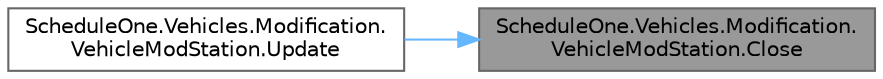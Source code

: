 digraph "ScheduleOne.Vehicles.Modification.VehicleModStation.Close"
{
 // LATEX_PDF_SIZE
  bgcolor="transparent";
  edge [fontname=Helvetica,fontsize=10,labelfontname=Helvetica,labelfontsize=10];
  node [fontname=Helvetica,fontsize=10,shape=box,height=0.2,width=0.4];
  rankdir="RL";
  Node1 [id="Node000001",label="ScheduleOne.Vehicles.Modification.\lVehicleModStation.Close",height=0.2,width=0.4,color="gray40", fillcolor="grey60", style="filled", fontcolor="black",tooltip=" "];
  Node1 -> Node2 [id="edge1_Node000001_Node000002",dir="back",color="steelblue1",style="solid",tooltip=" "];
  Node2 [id="Node000002",label="ScheduleOne.Vehicles.Modification.\lVehicleModStation.Update",height=0.2,width=0.4,color="grey40", fillcolor="white", style="filled",URL="$class_schedule_one_1_1_vehicles_1_1_modification_1_1_vehicle_mod_station.html#adcc7088a206273e84564b648fd2259c4",tooltip=" "];
}
